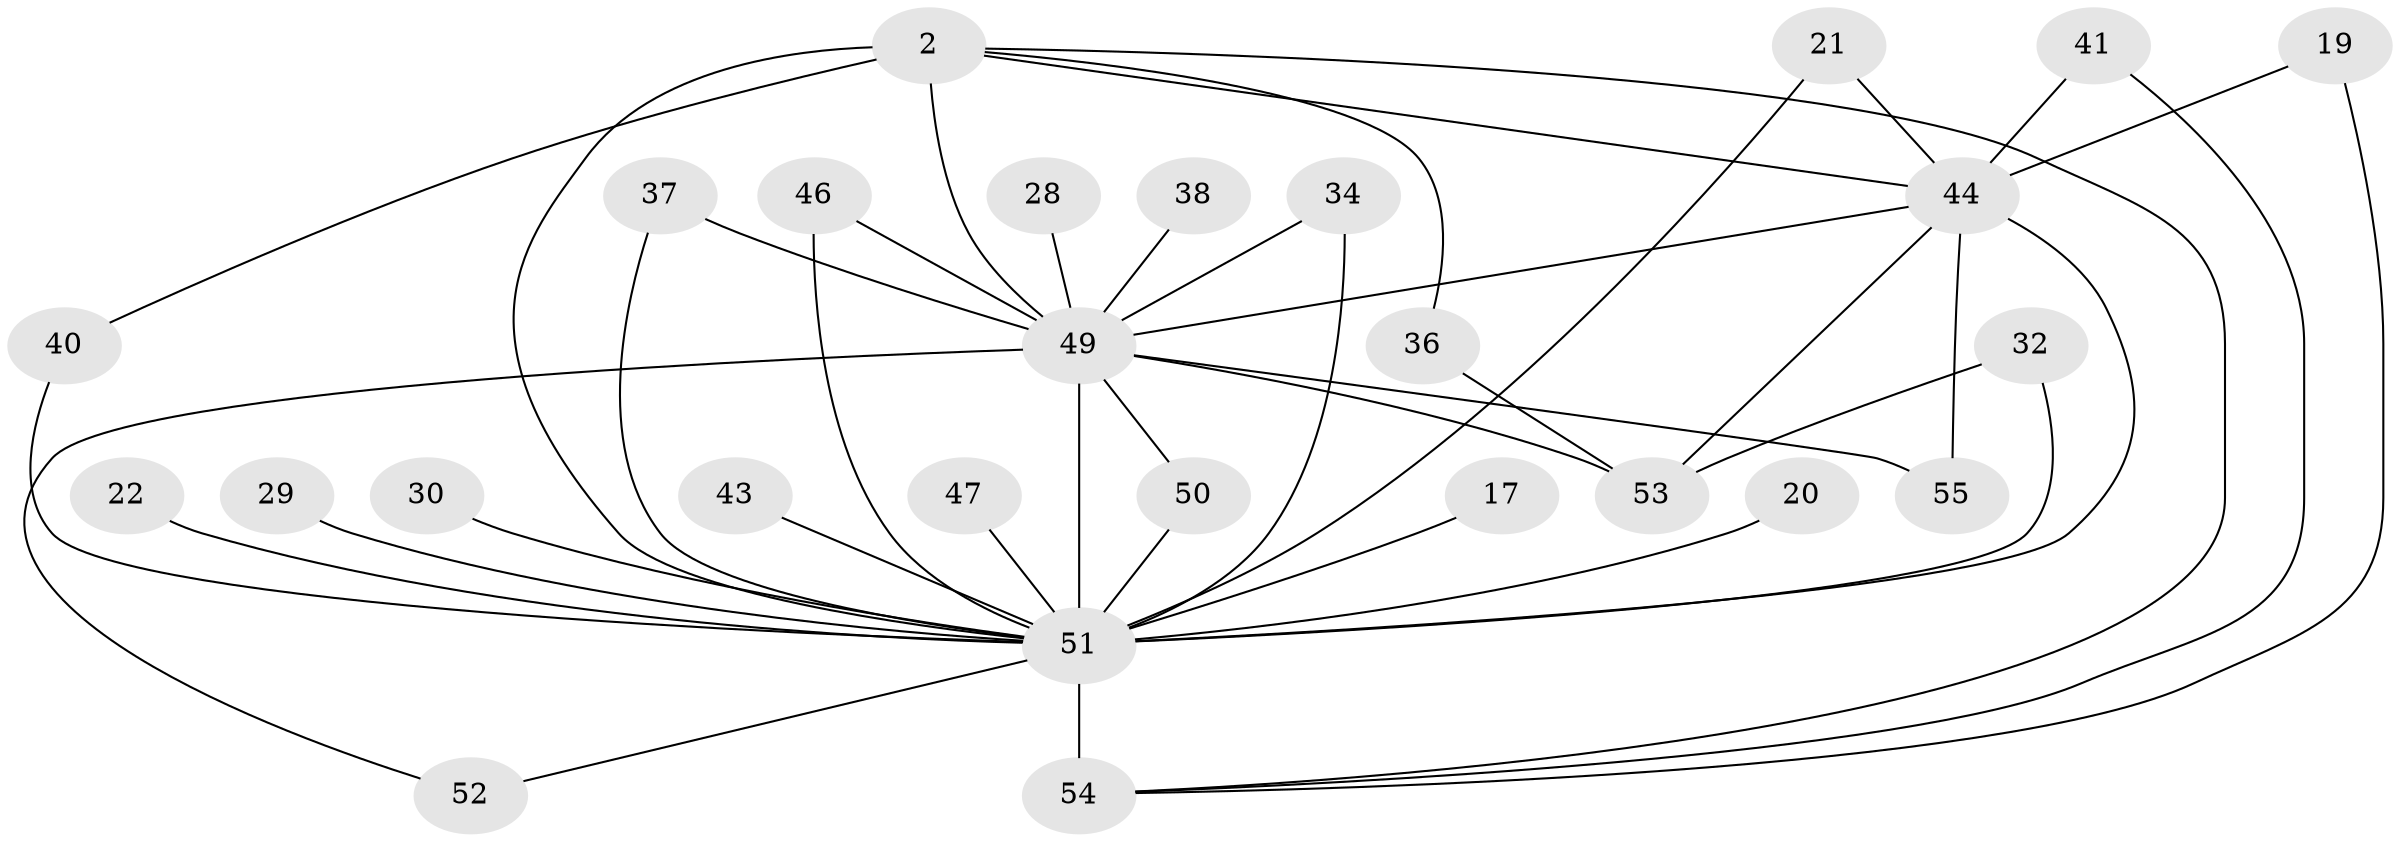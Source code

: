 // original degree distribution, {10: 0.01818181818181818, 12: 0.01818181818181818, 19: 0.01818181818181818, 15: 0.01818181818181818, 14: 0.01818181818181818, 13: 0.01818181818181818, 20: 0.03636363636363636, 16: 0.01818181818181818, 18: 0.01818181818181818, 3: 0.14545454545454545, 5: 0.01818181818181818, 4: 0.07272727272727272, 6: 0.01818181818181818, 2: 0.5636363636363636}
// Generated by graph-tools (version 1.1) at 2025/45/03/09/25 04:45:07]
// undirected, 27 vertices, 43 edges
graph export_dot {
graph [start="1"]
  node [color=gray90,style=filled];
  2 [super="+1"];
  17;
  19;
  20;
  21 [super="+18"];
  22;
  28;
  29;
  30;
  32;
  34;
  36;
  37;
  38;
  40;
  41 [super="+11"];
  43;
  44 [super="+35+9"];
  46;
  47;
  49 [super="+42+10"];
  50 [super="+39+26"];
  51 [super="+48+8"];
  52;
  53 [super="+33"];
  54 [super="+45+24"];
  55 [super="+14"];
  2 -- 36;
  2 -- 40;
  2 -- 49 [weight=5];
  2 -- 54;
  2 -- 44 [weight=4];
  2 -- 51 [weight=8];
  17 -- 51 [weight=2];
  19 -- 54;
  19 -- 44;
  20 -- 51 [weight=2];
  21 -- 44 [weight=2];
  21 -- 51 [weight=2];
  22 -- 51 [weight=2];
  28 -- 49 [weight=2];
  29 -- 51 [weight=2];
  30 -- 51 [weight=2];
  32 -- 51;
  32 -- 53;
  34 -- 49;
  34 -- 51;
  36 -- 53;
  37 -- 49;
  37 -- 51;
  38 -- 49;
  40 -- 51;
  41 -- 54;
  41 -- 44;
  43 -- 51 [weight=2];
  44 -- 49 [weight=5];
  44 -- 51 [weight=12];
  44 -- 53 [weight=2];
  44 -- 55;
  46 -- 49;
  46 -- 51;
  47 -- 51;
  49 -- 50;
  49 -- 51 [weight=10];
  49 -- 52;
  49 -- 55 [weight=2];
  49 -- 53 [weight=4];
  50 -- 51 [weight=3];
  51 -- 52;
  51 -- 54 [weight=4];
}
